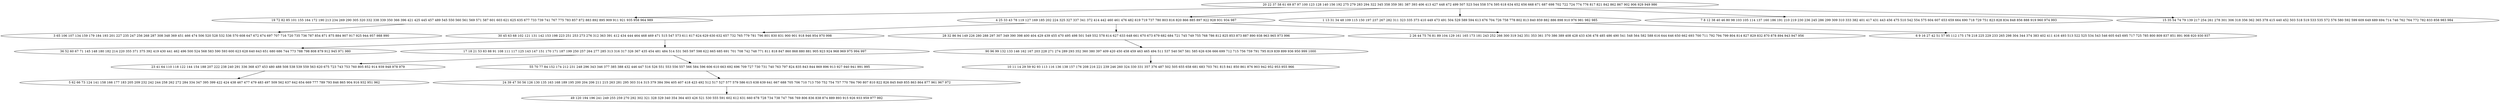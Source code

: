 digraph true_tree {
	"0" -> "1"
	"0" -> "2"
	"2" -> "3"
	"3" -> "4"
	"1" -> "5"
	"2" -> "6"
	"6" -> "7"
	"0" -> "8"
	"3" -> "9"
	"9" -> "10"
	"7" -> "11"
	"0" -> "12"
	"0" -> "13"
	"2" -> "14"
	"10" -> "15"
	"9" -> "16"
	"16" -> "17"
	"17" -> "18"
	"8" -> "19"
	"0" [label="20 22 37 58 61 69 87 97 100 123 128 140 156 192 275 279 283 294 322 345 358 359 381 387 393 406 413 427 448 472 499 507 523 544 558 574 595 618 634 652 656 668 671 687 698 702 722 724 774 776 817 821 842 862 867 902 906 929 949 986"];
	"1" [label="19 72 82 85 101 155 164 172 190 213 234 269 290 305 320 332 338 339 350 366 396 421 425 445 457 489 545 550 560 561 569 571 587 601 603 621 625 635 677 733 739 741 767 775 783 857 872 883 892 895 909 911 921 935 958 964 989"];
	"2" [label="4 25 33 43 78 119 127 169 185 202 224 325 327 337 341 372 414 442 460 461 476 482 619 719 737 780 803 816 820 866 885 897 922 928 931 934 987"];
	"3" [label="30 45 63 68 102 121 131 142 153 198 223 251 253 273 276 312 363 391 412 434 444 464 468 469 471 515 547 573 611 617 624 629 630 632 657 732 765 779 781 796 801 830 831 900 901 918 946 954 970 998"];
	"4" [label="36 52 60 67 71 145 148 180 182 214 220 355 371 375 392 419 430 441 462 496 500 524 568 583 590 593 600 623 628 640 643 651 680 686 744 773 788 798 808 879 912 945 971 980"];
	"5" [label="3 65 106 107 134 159 179 184 193 201 227 235 247 256 268 287 308 348 369 451 466 474 506 520 528 532 536 570 608 647 672 674 697 707 716 720 735 736 787 854 871 875 884 907 917 925 944 957 988 990"];
	"6" [label="28 32 86 94 149 226 280 288 297 307 349 390 398 400 404 429 439 455 470 495 498 501 549 552 578 614 627 633 648 661 670 673 679 682 684 721 745 749 755 768 786 812 825 853 873 887 890 938 963 965 973 996"];
	"7" [label="90 96 99 132 133 146 162 167 203 228 271 274 289 293 352 360 380 397 409 420 450 458 459 463 465 494 511 537 540 567 581 585 626 636 666 699 712 715 756 759 791 795 819 839 899 936 950 999 1000"];
	"8" [label="1 13 31 34 48 109 115 150 197 237 267 282 311 323 335 373 410 449 473 491 504 529 589 594 613 676 704 726 758 778 802 813 840 859 882 886 898 910 976 981 982 985"];
	"9" [label="17 18 21 53 83 88 91 108 111 117 125 143 147 151 170 171 187 199 250 257 264 277 285 313 316 317 326 367 435 454 481 484 514 531 565 597 598 622 665 685 691 701 708 742 748 771 811 818 847 860 868 880 881 905 923 924 968 969 975 994 997"];
	"10" [label="23 41 64 110 118 122 144 154 188 207 222 238 240 291 336 368 437 453 480 488 508 538 539 559 563 620 675 723 743 753 760 805 852 914 939 948 978 979"];
	"11" [label="10 11 14 29 59 92 93 113 116 136 138 157 176 208 216 221 239 246 260 324 330 331 357 376 487 502 505 655 658 681 683 703 761 815 841 850 861 876 903 942 952 953 955 966"];
	"12" [label="7 8 12 38 40 46 80 98 103 105 114 137 160 186 191 210 219 230 236 245 286 299 309 310 333 382 401 417 431 443 456 475 510 542 554 575 604 607 653 659 664 690 718 729 751 823 828 834 848 856 888 919 960 974 993"];
	"13" [label="15 35 54 74 79 139 217 254 261 278 301 306 318 356 362 365 378 415 440 452 503 518 519 533 535 572 576 580 592 599 609 649 689 694 714 746 762 764 772 782 833 858 983 984"];
	"14" [label="2 26 44 75 76 81 89 104 129 161 165 173 181 243 252 266 300 319 342 351 353 361 370 386 389 408 428 433 436 478 485 486 490 541 548 564 582 588 616 644 646 650 662 693 700 711 792 794 799 804 814 827 829 832 870 878 894 943 947 956"];
	"15" [label="5 62 66 73 124 141 158 166 177 183 205 209 232 242 244 258 262 272 284 334 347 395 399 422 424 438 467 477 479 483 497 509 562 637 642 654 669 777 789 793 846 865 904 916 932 951 962"];
	"16" [label="55 70 77 84 152 174 212 231 248 296 343 346 377 385 388 432 446 447 516 526 551 553 556 557 566 584 596 606 610 663 692 696 709 727 730 731 740 763 797 824 835 843 844 869 896 913 927 940 941 991 995"];
	"17" [label="24 39 47 50 56 126 130 135 163 168 189 195 200 204 206 211 215 263 281 295 303 314 315 379 384 394 405 407 418 423 492 512 517 527 577 579 586 615 638 639 641 667 688 705 706 710 713 750 752 754 757 770 784 790 807 810 822 826 845 849 855 863 864 877 961 967 972"];
	"18" [label="49 120 194 196 241 249 255 259 270 292 302 321 328 329 340 354 364 403 426 521 530 555 591 602 612 631 660 678 728 734 738 747 766 769 806 836 838 874 889 893 915 926 933 959 977 992"];
	"19" [label="6 9 16 27 42 51 57 95 112 175 178 218 225 229 233 265 298 304 344 374 383 402 411 416 493 513 522 525 534 543 546 605 645 695 717 725 785 800 809 837 851 891 908 920 930 937"];
}
